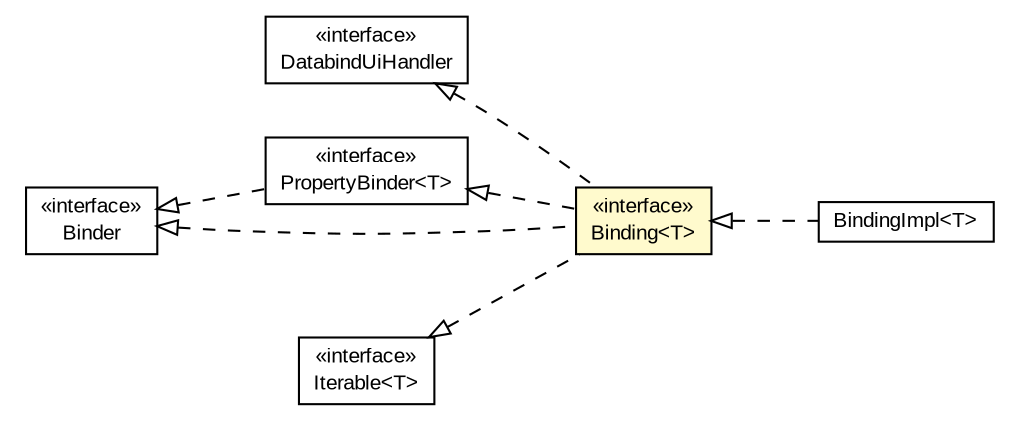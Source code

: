 #!/usr/local/bin/dot
#
# Class diagram 
# Generated by UMLGraph version R5_6-24-gf6e263 (http://www.umlgraph.org/)
#

digraph G {
	edge [fontname="arial",fontsize=10,labelfontname="arial",labelfontsize=10];
	node [fontname="arial",fontsize=10,shape=plaintext];
	nodesep=0.25;
	ranksep=0.5;
	rankdir=LR;
	// org.turbogwt.mvp.databind.client.PropertyBinder<T>
	c307 [label=<<table title="org.turbogwt.mvp.databind.client.PropertyBinder" border="0" cellborder="1" cellspacing="0" cellpadding="2" port="p" href="./PropertyBinder.html">
		<tr><td><table border="0" cellspacing="0" cellpadding="1">
<tr><td align="center" balign="center"> &#171;interface&#187; </td></tr>
<tr><td align="center" balign="center"> PropertyBinder&lt;T&gt; </td></tr>
		</table></td></tr>
		</table>>, URL="./PropertyBinder.html", fontname="arial", fontcolor="black", fontsize=10.0];
	// org.turbogwt.mvp.databind.client.DatabindUiHandler
	c315 [label=<<table title="org.turbogwt.mvp.databind.client.DatabindUiHandler" border="0" cellborder="1" cellspacing="0" cellpadding="2" port="p" href="./DatabindUiHandler.html">
		<tr><td><table border="0" cellspacing="0" cellpadding="1">
<tr><td align="center" balign="center"> &#171;interface&#187; </td></tr>
<tr><td align="center" balign="center"> DatabindUiHandler </td></tr>
		</table></td></tr>
		</table>>, URL="./DatabindUiHandler.html", fontname="arial", fontcolor="black", fontsize=10.0];
	// org.turbogwt.mvp.databind.client.BindingImpl<T>
	c316 [label=<<table title="org.turbogwt.mvp.databind.client.BindingImpl" border="0" cellborder="1" cellspacing="0" cellpadding="2" port="p" href="./BindingImpl.html">
		<tr><td><table border="0" cellspacing="0" cellpadding="1">
<tr><td align="center" balign="center"> BindingImpl&lt;T&gt; </td></tr>
		</table></td></tr>
		</table>>, URL="./BindingImpl.html", fontname="arial", fontcolor="black", fontsize=10.0];
	// org.turbogwt.mvp.databind.client.Binding<T>
	c317 [label=<<table title="org.turbogwt.mvp.databind.client.Binding" border="0" cellborder="1" cellspacing="0" cellpadding="2" port="p" bgcolor="lemonChiffon" href="./Binding.html">
		<tr><td><table border="0" cellspacing="0" cellpadding="1">
<tr><td align="center" balign="center"> &#171;interface&#187; </td></tr>
<tr><td align="center" balign="center"> Binding&lt;T&gt; </td></tr>
		</table></td></tr>
		</table>>, URL="./Binding.html", fontname="arial", fontcolor="black", fontsize=10.0];
	// org.turbogwt.mvp.databind.client.Binder
	c319 [label=<<table title="org.turbogwt.mvp.databind.client.Binder" border="0" cellborder="1" cellspacing="0" cellpadding="2" port="p" href="./Binder.html">
		<tr><td><table border="0" cellspacing="0" cellpadding="1">
<tr><td align="center" balign="center"> &#171;interface&#187; </td></tr>
<tr><td align="center" balign="center"> Binder </td></tr>
		</table></td></tr>
		</table>>, URL="./Binder.html", fontname="arial", fontcolor="black", fontsize=10.0];
	//org.turbogwt.mvp.databind.client.PropertyBinder<T> implements org.turbogwt.mvp.databind.client.Binder
	c319:p -> c307:p [dir=back,arrowtail=empty,style=dashed];
	//org.turbogwt.mvp.databind.client.BindingImpl<T> implements org.turbogwt.mvp.databind.client.Binding<T>
	c317:p -> c316:p [dir=back,arrowtail=empty,style=dashed];
	//org.turbogwt.mvp.databind.client.Binding<T> implements org.turbogwt.mvp.databind.client.PropertyBinder<T>
	c307:p -> c317:p [dir=back,arrowtail=empty,style=dashed];
	//org.turbogwt.mvp.databind.client.Binding<T> implements org.turbogwt.mvp.databind.client.DatabindUiHandler
	c315:p -> c317:p [dir=back,arrowtail=empty,style=dashed];
	//org.turbogwt.mvp.databind.client.Binding<T> implements java.lang.Iterable<T>
	c348:p -> c317:p [dir=back,arrowtail=empty,style=dashed];
	//org.turbogwt.mvp.databind.client.Binding<T> implements org.turbogwt.mvp.databind.client.Binder
	c319:p -> c317:p [dir=back,arrowtail=empty,style=dashed];
	// java.lang.Iterable<T>
	c348 [label=<<table title="java.lang.Iterable" border="0" cellborder="1" cellspacing="0" cellpadding="2" port="p" href="http://download.oracle.com/javase/7/docs/api/java/lang/Iterable.html">
		<tr><td><table border="0" cellspacing="0" cellpadding="1">
<tr><td align="center" balign="center"> &#171;interface&#187; </td></tr>
<tr><td align="center" balign="center"> Iterable&lt;T&gt; </td></tr>
		</table></td></tr>
		</table>>, URL="http://download.oracle.com/javase/7/docs/api/java/lang/Iterable.html", fontname="arial", fontcolor="black", fontsize=10.0];
}

